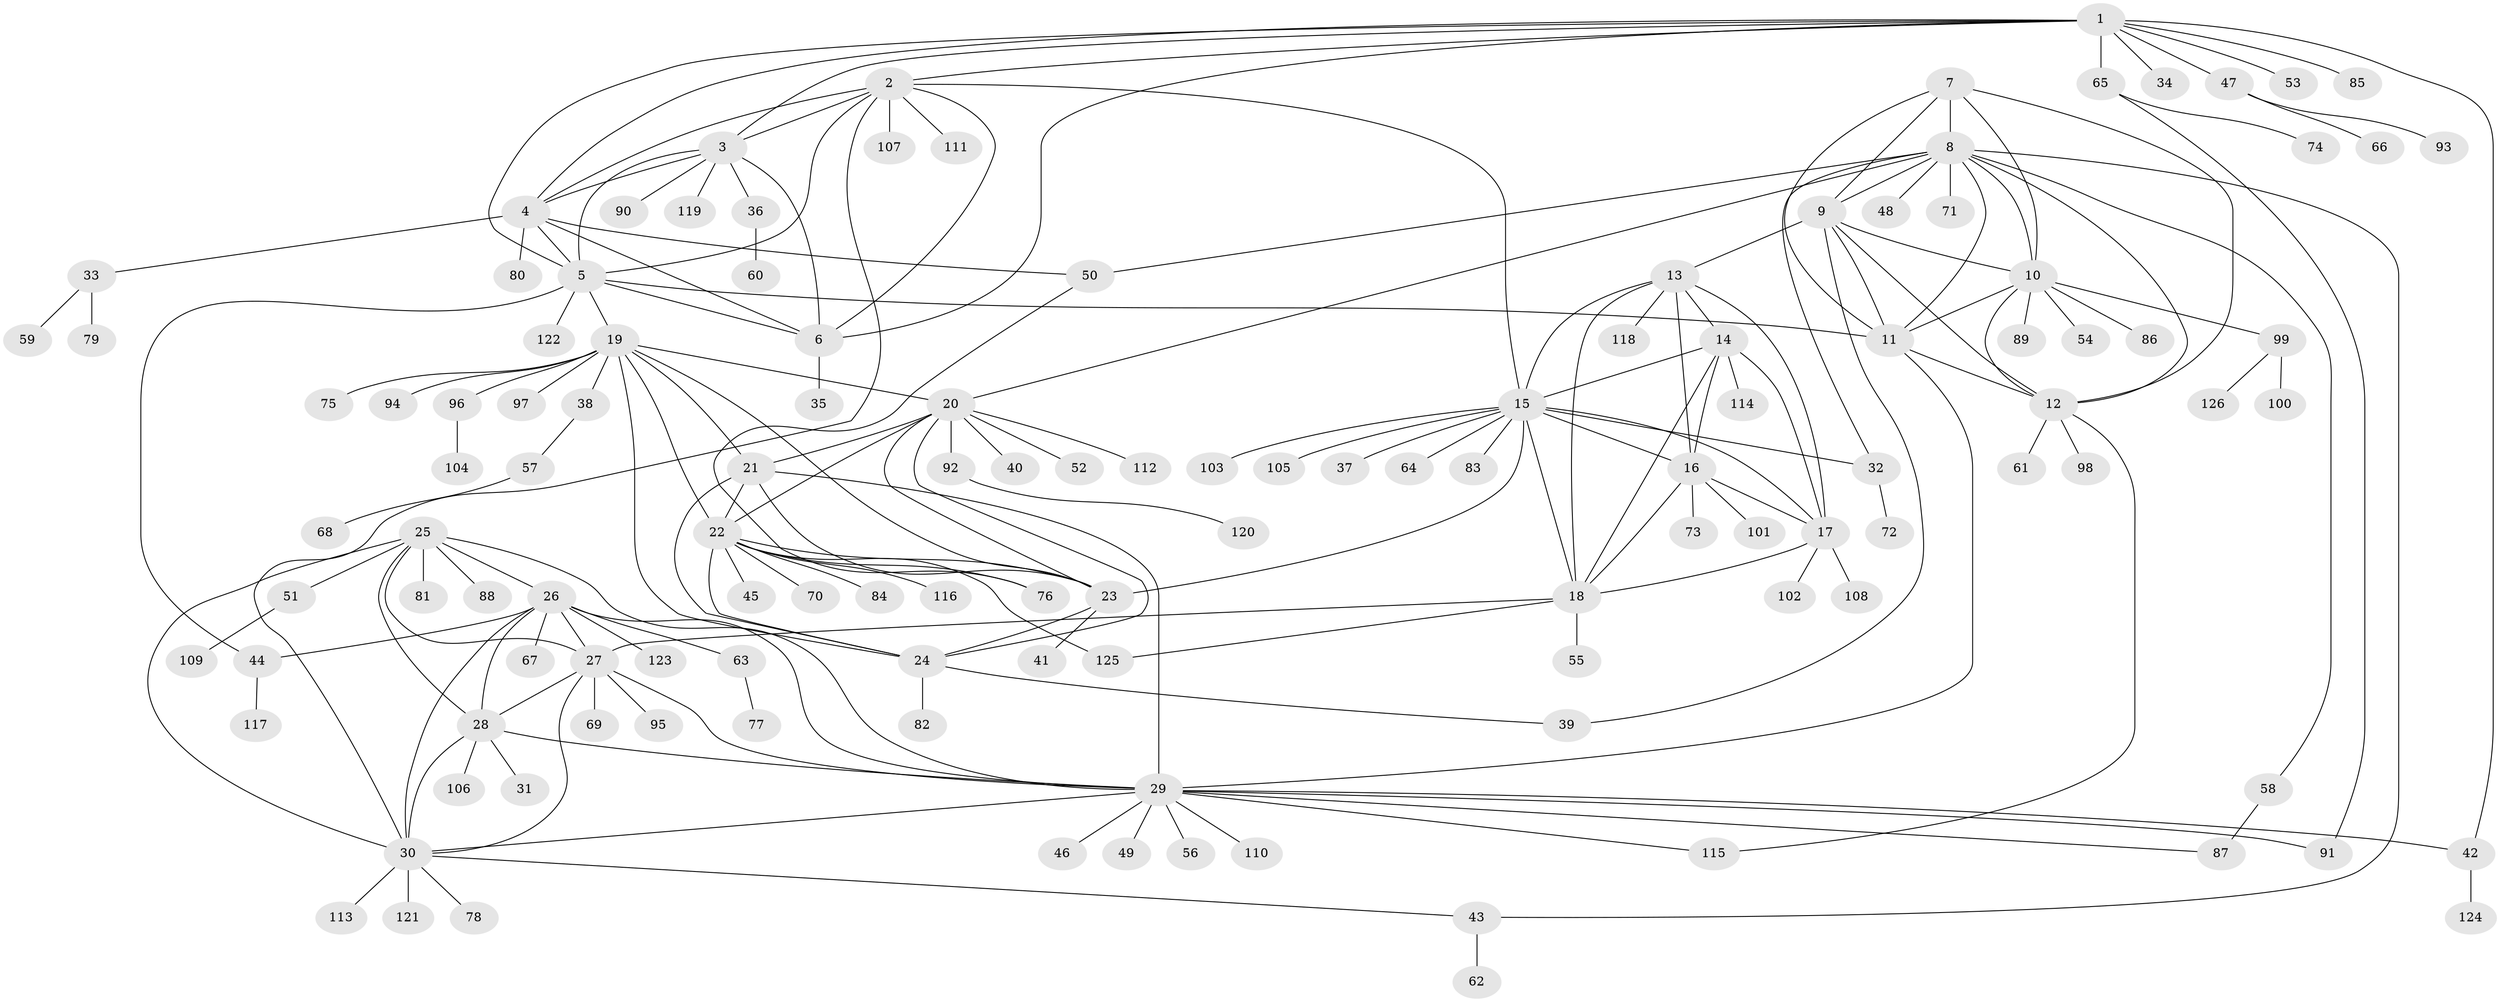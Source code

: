 // coarse degree distribution, {11: 0.011363636363636364, 10: 0.011363636363636364, 6: 0.045454545454545456, 9: 0.022727272727272728, 5: 0.011363636363636364, 13: 0.011363636363636364, 17: 0.022727272727272728, 8: 0.022727272727272728, 1: 0.7386363636363636, 2: 0.10227272727272728}
// Generated by graph-tools (version 1.1) at 2025/58/03/04/25 21:58:04]
// undirected, 126 vertices, 192 edges
graph export_dot {
graph [start="1"]
  node [color=gray90,style=filled];
  1;
  2;
  3;
  4;
  5;
  6;
  7;
  8;
  9;
  10;
  11;
  12;
  13;
  14;
  15;
  16;
  17;
  18;
  19;
  20;
  21;
  22;
  23;
  24;
  25;
  26;
  27;
  28;
  29;
  30;
  31;
  32;
  33;
  34;
  35;
  36;
  37;
  38;
  39;
  40;
  41;
  42;
  43;
  44;
  45;
  46;
  47;
  48;
  49;
  50;
  51;
  52;
  53;
  54;
  55;
  56;
  57;
  58;
  59;
  60;
  61;
  62;
  63;
  64;
  65;
  66;
  67;
  68;
  69;
  70;
  71;
  72;
  73;
  74;
  75;
  76;
  77;
  78;
  79;
  80;
  81;
  82;
  83;
  84;
  85;
  86;
  87;
  88;
  89;
  90;
  91;
  92;
  93;
  94;
  95;
  96;
  97;
  98;
  99;
  100;
  101;
  102;
  103;
  104;
  105;
  106;
  107;
  108;
  109;
  110;
  111;
  112;
  113;
  114;
  115;
  116;
  117;
  118;
  119;
  120;
  121;
  122;
  123;
  124;
  125;
  126;
  1 -- 2;
  1 -- 3;
  1 -- 4;
  1 -- 5;
  1 -- 6;
  1 -- 34;
  1 -- 42;
  1 -- 47;
  1 -- 53;
  1 -- 65;
  1 -- 85;
  2 -- 3;
  2 -- 4;
  2 -- 5;
  2 -- 6;
  2 -- 15;
  2 -- 30;
  2 -- 107;
  2 -- 111;
  3 -- 4;
  3 -- 5;
  3 -- 6;
  3 -- 36;
  3 -- 90;
  3 -- 119;
  4 -- 5;
  4 -- 6;
  4 -- 33;
  4 -- 50;
  4 -- 80;
  5 -- 6;
  5 -- 11;
  5 -- 19;
  5 -- 44;
  5 -- 122;
  6 -- 35;
  7 -- 8;
  7 -- 9;
  7 -- 10;
  7 -- 11;
  7 -- 12;
  8 -- 9;
  8 -- 10;
  8 -- 11;
  8 -- 12;
  8 -- 20;
  8 -- 32;
  8 -- 43;
  8 -- 48;
  8 -- 50;
  8 -- 58;
  8 -- 71;
  9 -- 10;
  9 -- 11;
  9 -- 12;
  9 -- 13;
  9 -- 39;
  10 -- 11;
  10 -- 12;
  10 -- 54;
  10 -- 86;
  10 -- 89;
  10 -- 99;
  11 -- 12;
  11 -- 29;
  12 -- 61;
  12 -- 98;
  12 -- 115;
  13 -- 14;
  13 -- 15;
  13 -- 16;
  13 -- 17;
  13 -- 18;
  13 -- 118;
  14 -- 15;
  14 -- 16;
  14 -- 17;
  14 -- 18;
  14 -- 114;
  15 -- 16;
  15 -- 17;
  15 -- 18;
  15 -- 23;
  15 -- 32;
  15 -- 37;
  15 -- 64;
  15 -- 83;
  15 -- 103;
  15 -- 105;
  16 -- 17;
  16 -- 18;
  16 -- 73;
  16 -- 101;
  17 -- 18;
  17 -- 102;
  17 -- 108;
  18 -- 27;
  18 -- 55;
  18 -- 125;
  19 -- 20;
  19 -- 21;
  19 -- 22;
  19 -- 23;
  19 -- 24;
  19 -- 38;
  19 -- 75;
  19 -- 94;
  19 -- 96;
  19 -- 97;
  20 -- 21;
  20 -- 22;
  20 -- 23;
  20 -- 24;
  20 -- 40;
  20 -- 52;
  20 -- 92;
  20 -- 112;
  21 -- 22;
  21 -- 23;
  21 -- 24;
  21 -- 29;
  22 -- 23;
  22 -- 24;
  22 -- 45;
  22 -- 70;
  22 -- 76;
  22 -- 84;
  22 -- 116;
  22 -- 125;
  23 -- 24;
  23 -- 41;
  24 -- 39;
  24 -- 82;
  25 -- 26;
  25 -- 27;
  25 -- 28;
  25 -- 29;
  25 -- 30;
  25 -- 51;
  25 -- 81;
  25 -- 88;
  26 -- 27;
  26 -- 28;
  26 -- 29;
  26 -- 30;
  26 -- 44;
  26 -- 63;
  26 -- 67;
  26 -- 123;
  27 -- 28;
  27 -- 29;
  27 -- 30;
  27 -- 69;
  27 -- 95;
  28 -- 29;
  28 -- 30;
  28 -- 31;
  28 -- 106;
  29 -- 30;
  29 -- 42;
  29 -- 46;
  29 -- 49;
  29 -- 56;
  29 -- 87;
  29 -- 91;
  29 -- 110;
  29 -- 115;
  30 -- 43;
  30 -- 78;
  30 -- 113;
  30 -- 121;
  32 -- 72;
  33 -- 59;
  33 -- 79;
  36 -- 60;
  38 -- 57;
  42 -- 124;
  43 -- 62;
  44 -- 117;
  47 -- 66;
  47 -- 93;
  50 -- 76;
  51 -- 109;
  57 -- 68;
  58 -- 87;
  63 -- 77;
  65 -- 74;
  65 -- 91;
  92 -- 120;
  96 -- 104;
  99 -- 100;
  99 -- 126;
}
